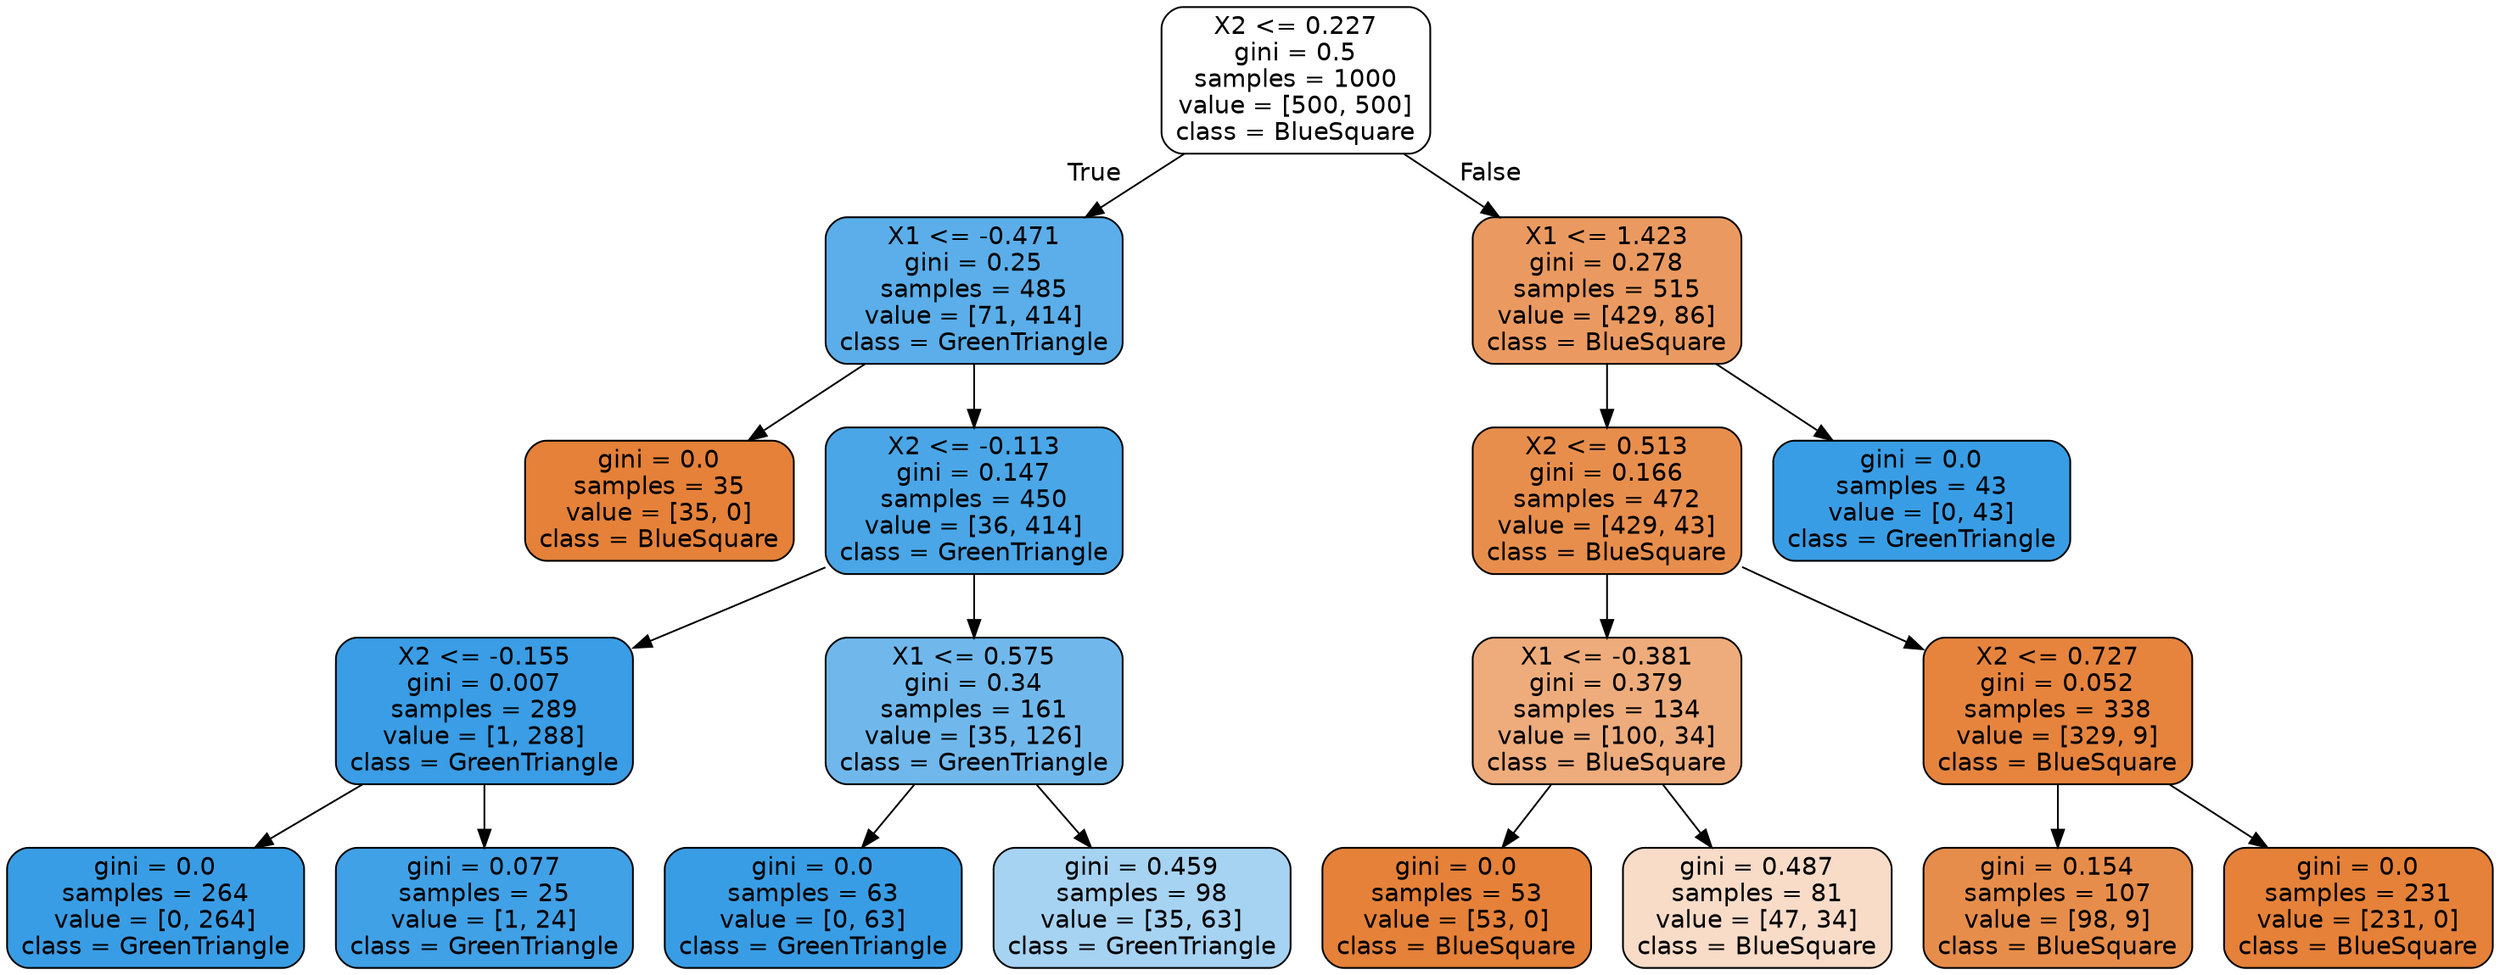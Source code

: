 digraph Tree {
node [shape=box, style="filled, rounded", color="black", fontname=helvetica] ;
edge [fontname=helvetica] ;
0 [label="X2 <= 0.227\ngini = 0.5\nsamples = 1000\nvalue = [500, 500]\nclass = BlueSquare", fillcolor="#ffffff"] ;
1 [label="X1 <= -0.471\ngini = 0.25\nsamples = 485\nvalue = [71, 414]\nclass = GreenTriangle", fillcolor="#5baee9"] ;
0 -> 1 [labeldistance=2.5, labelangle=45, headlabel="True"] ;
2 [label="gini = 0.0\nsamples = 35\nvalue = [35, 0]\nclass = BlueSquare", fillcolor="#e58139"] ;
1 -> 2 ;
3 [label="X2 <= -0.113\ngini = 0.147\nsamples = 450\nvalue = [36, 414]\nclass = GreenTriangle", fillcolor="#4aa6e7"] ;
1 -> 3 ;
4 [label="X2 <= -0.155\ngini = 0.007\nsamples = 289\nvalue = [1, 288]\nclass = GreenTriangle", fillcolor="#3a9de5"] ;
3 -> 4 ;
5 [label="gini = 0.0\nsamples = 264\nvalue = [0, 264]\nclass = GreenTriangle", fillcolor="#399de5"] ;
4 -> 5 ;
6 [label="gini = 0.077\nsamples = 25\nvalue = [1, 24]\nclass = GreenTriangle", fillcolor="#41a1e6"] ;
4 -> 6 ;
7 [label="X1 <= 0.575\ngini = 0.34\nsamples = 161\nvalue = [35, 126]\nclass = GreenTriangle", fillcolor="#70b8ec"] ;
3 -> 7 ;
8 [label="gini = 0.0\nsamples = 63\nvalue = [0, 63]\nclass = GreenTriangle", fillcolor="#399de5"] ;
7 -> 8 ;
9 [label="gini = 0.459\nsamples = 98\nvalue = [35, 63]\nclass = GreenTriangle", fillcolor="#a7d3f3"] ;
7 -> 9 ;
10 [label="X1 <= 1.423\ngini = 0.278\nsamples = 515\nvalue = [429, 86]\nclass = BlueSquare", fillcolor="#ea9a61"] ;
0 -> 10 [labeldistance=2.5, labelangle=-45, headlabel="False"] ;
11 [label="X2 <= 0.513\ngini = 0.166\nsamples = 472\nvalue = [429, 43]\nclass = BlueSquare", fillcolor="#e88e4d"] ;
10 -> 11 ;
12 [label="X1 <= -0.381\ngini = 0.379\nsamples = 134\nvalue = [100, 34]\nclass = BlueSquare", fillcolor="#eeac7c"] ;
11 -> 12 ;
13 [label="gini = 0.0\nsamples = 53\nvalue = [53, 0]\nclass = BlueSquare", fillcolor="#e58139"] ;
12 -> 13 ;
14 [label="gini = 0.487\nsamples = 81\nvalue = [47, 34]\nclass = BlueSquare", fillcolor="#f8dcc8"] ;
12 -> 14 ;
15 [label="X2 <= 0.727\ngini = 0.052\nsamples = 338\nvalue = [329, 9]\nclass = BlueSquare", fillcolor="#e6843e"] ;
11 -> 15 ;
16 [label="gini = 0.154\nsamples = 107\nvalue = [98, 9]\nclass = BlueSquare", fillcolor="#e78d4b"] ;
15 -> 16 ;
17 [label="gini = 0.0\nsamples = 231\nvalue = [231, 0]\nclass = BlueSquare", fillcolor="#e58139"] ;
15 -> 17 ;
18 [label="gini = 0.0\nsamples = 43\nvalue = [0, 43]\nclass = GreenTriangle", fillcolor="#399de5"] ;
10 -> 18 ;
}